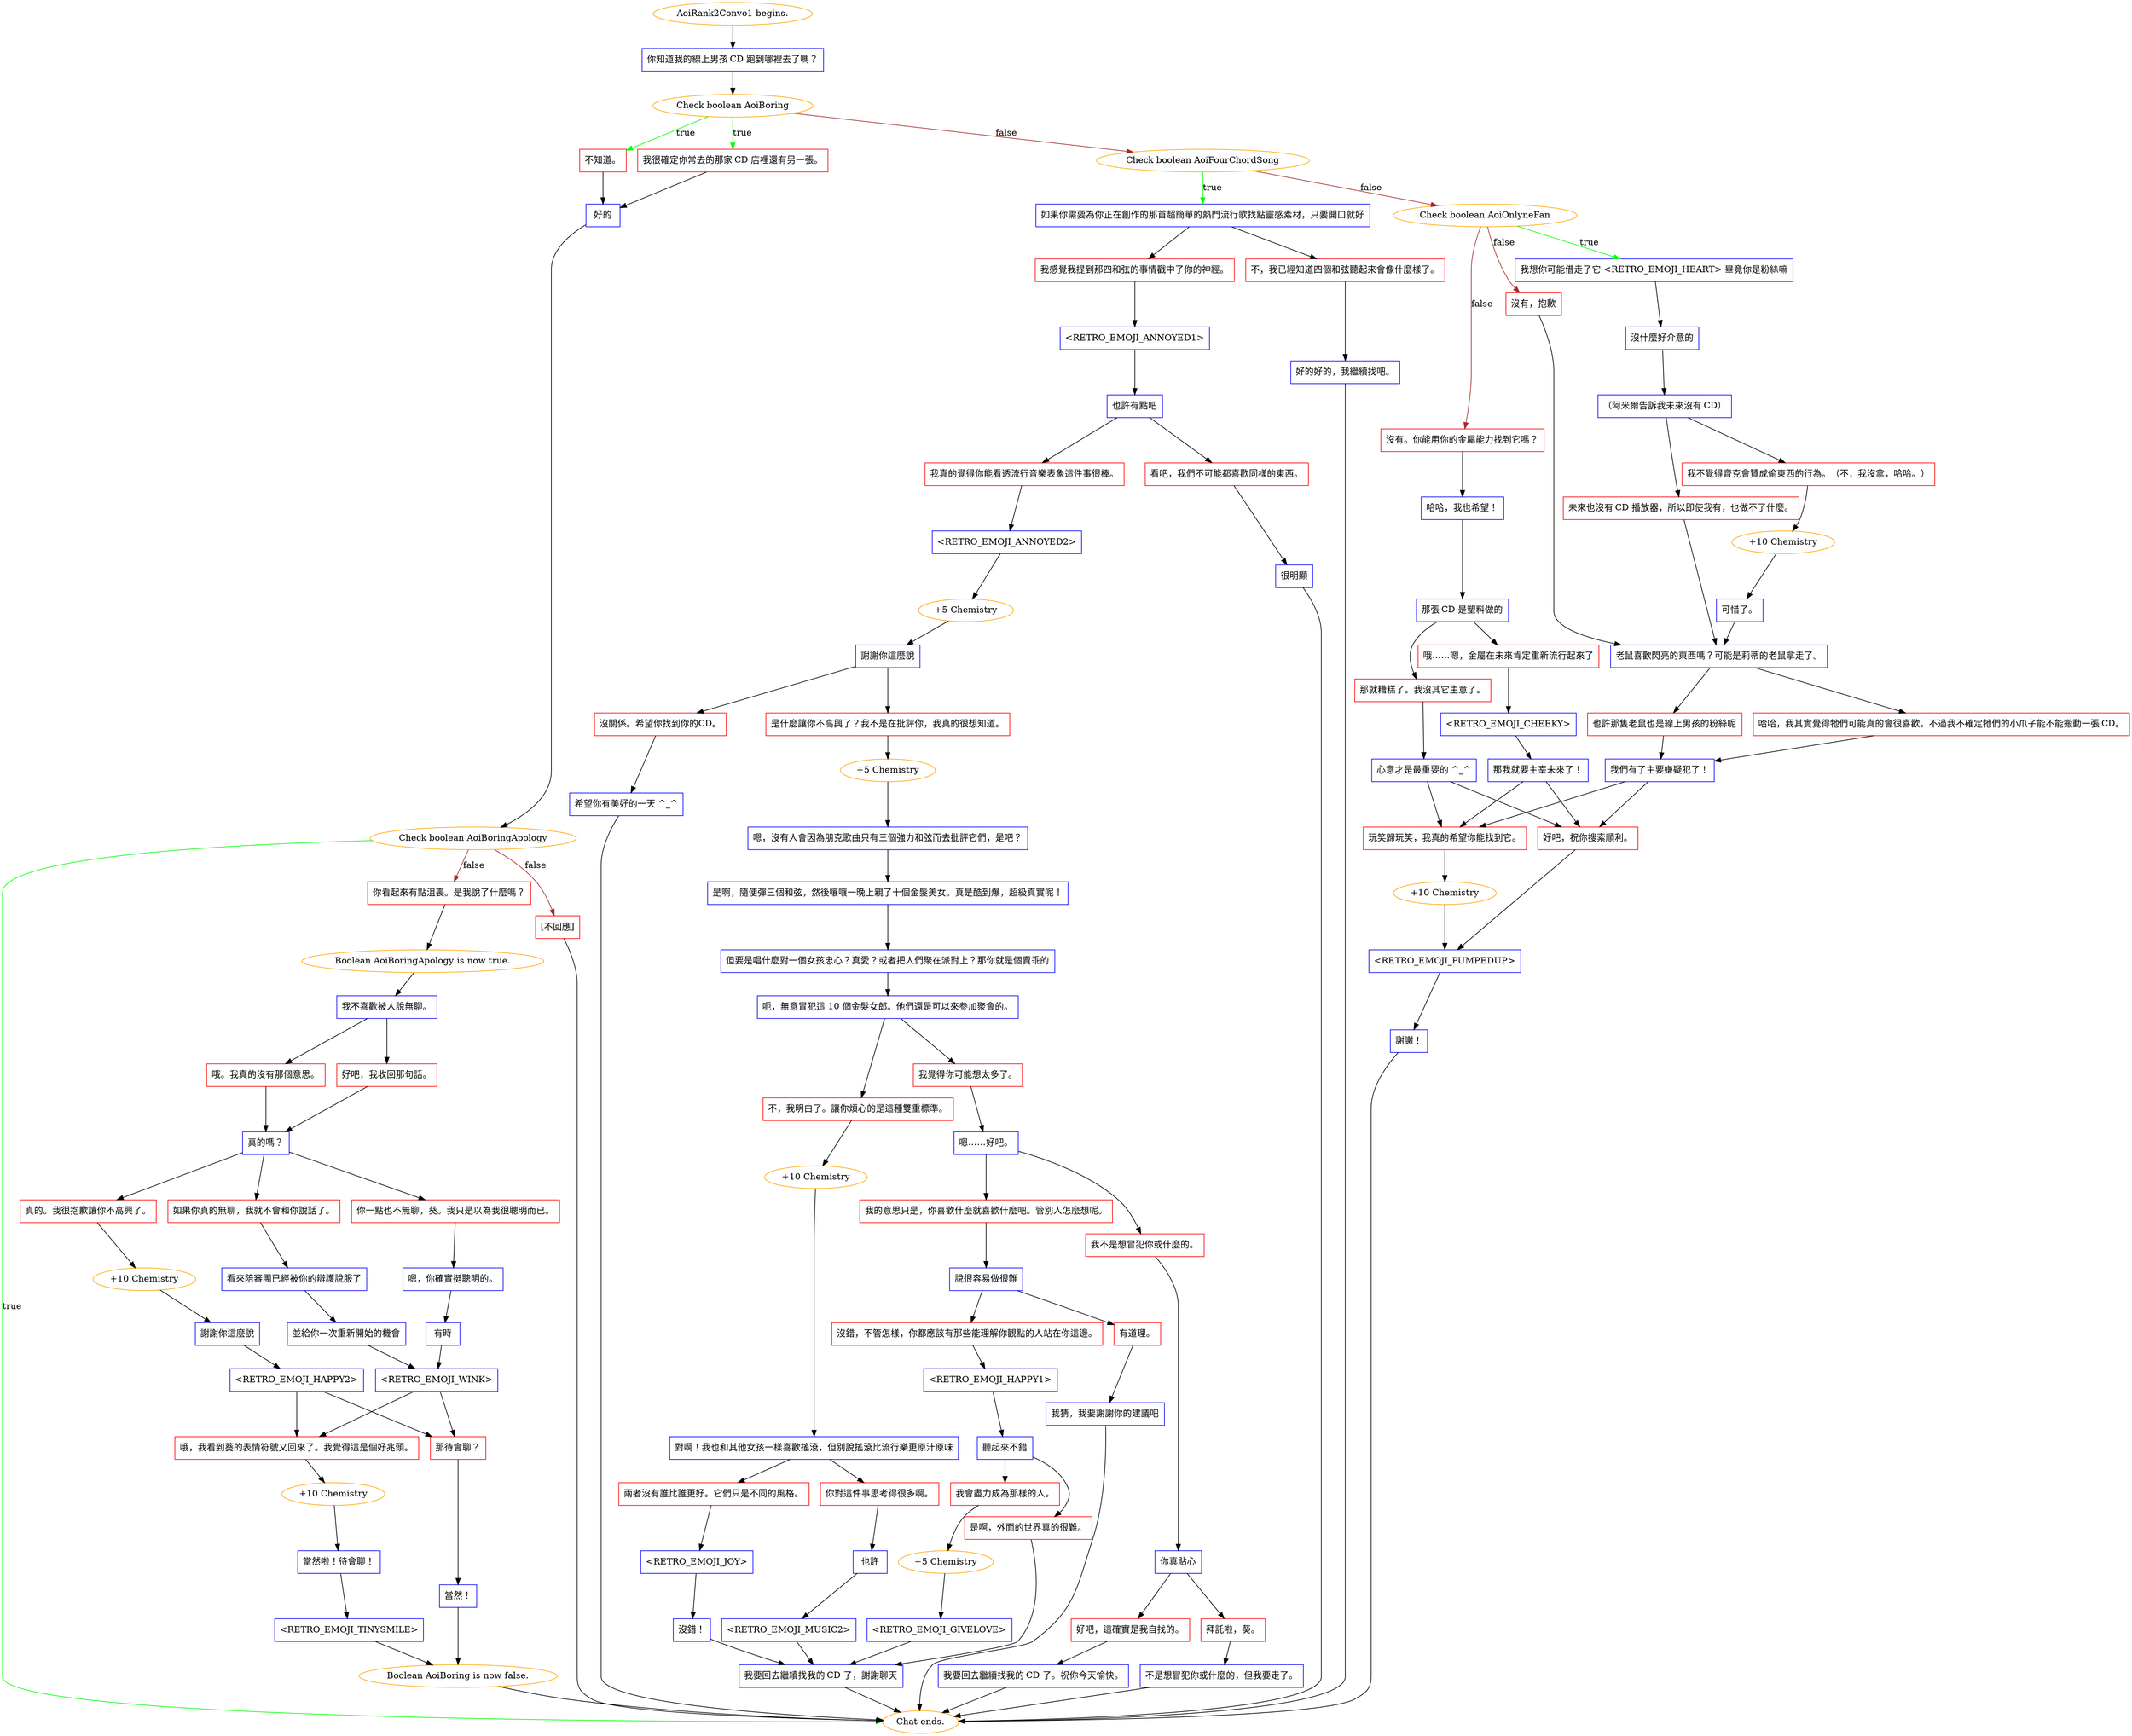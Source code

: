 digraph {
	"AoiRank2Convo1 begins." [color=orange];
		"AoiRank2Convo1 begins." -> j76307142;
	j76307142 [label="你知道我的線上男孩 CD 跑到哪裡去了嗎？",shape=box,color=blue];
		j76307142 -> j1816172345;
	j1816172345 [label="Check boolean AoiBoring",color=orange];
		j1816172345 -> j1291460299 [label=true,color=green];
		j1816172345 -> j3139125733 [label=true,color=green];
		j1816172345 -> j1558244664 [label=false,color=brown];
	j1291460299 [label="不知道。",shape=box,color=red];
		j1291460299 -> j1213494056;
	j3139125733 [label="我很確定你常去的那家 CD 店裡還有另一張。",shape=box,color=red];
		j3139125733 -> j1213494056;
	j1558244664 [label="Check boolean AoiFourChordSong",color=orange];
		j1558244664 -> j157622207 [label=true,color=green];
		j1558244664 -> j482672680 [label=false,color=brown];
	j1213494056 [label="好的",shape=box,color=blue];
		j1213494056 -> j3516684951;
	j157622207 [label="如果你需要為你正在創作的那首超簡單的熱門流行歌找點靈感素材，只要開口就好",shape=box,color=blue];
		j157622207 -> j1952650436;
		j157622207 -> j3848185218;
	j482672680 [label="Check boolean AoiOnlyneFan",color=orange];
		j482672680 -> j688170831 [label=true,color=green];
		j482672680 -> j323777565 [label=false,color=brown];
		j482672680 -> j2040246341 [label=false,color=brown];
	j3516684951 [label="Check boolean AoiBoringApology",color=orange];
		j3516684951 -> "Chat ends." [label=true,color=green];
		j3516684951 -> j3263392142 [label=false,color=brown];
		j3516684951 -> j619371946 [label=false,color=brown];
	j1952650436 [label="我感覺我提到那四和弦的事情戳中了你的神經。",shape=box,color=red];
		j1952650436 -> j387320539;
	j3848185218 [label="不，我已經知道四個和弦聽起來會像什麼樣了。",shape=box,color=red];
		j3848185218 -> j2111248895;
	j688170831 [label="我想你可能借走了它 <RETRO_EMOJI_HEART> 畢竟你是粉絲嘛",shape=box,color=blue];
		j688170831 -> j861513154;
	j323777565 [label="沒有，抱歉",shape=box,color=red];
		j323777565 -> j1014347889;
	j2040246341 [label="沒有。你能用你的金屬能力找到它嗎？",shape=box,color=red];
		j2040246341 -> j2945797952;
	"Chat ends." [color=orange];
	j3263392142 [label="你看起來有點沮喪。是我說了什麼嗎？",shape=box,color=red];
		j3263392142 -> j431538289;
	j619371946 [label="[不回應]",shape=box,color=red];
		j619371946 -> "Chat ends.";
	j387320539 [label="<RETRO_EMOJI_ANNOYED1>",shape=box,color=blue];
		j387320539 -> j737032075;
	j2111248895 [label="好的好的，我繼續找吧。",shape=box,color=blue];
		j2111248895 -> "Chat ends.";
	j861513154 [label="沒什麼好介意的",shape=box,color=blue];
		j861513154 -> j3636219293;
	j1014347889 [label="老鼠喜歡閃亮的東西嗎？可能是莉蒂的老鼠拿走了。",shape=box,color=blue];
		j1014347889 -> j4144225141;
		j1014347889 -> j2812269949;
	j2945797952 [label="哈哈，我也希望！",shape=box,color=blue];
		j2945797952 -> j815623713;
	j431538289 [label="Boolean AoiBoringApology is now true.",color=orange];
		j431538289 -> j986246232;
	j737032075 [label="也許有點吧",shape=box,color=blue];
		j737032075 -> j2647845244;
		j737032075 -> j1853937380;
	j3636219293 [label="（阿米爾告訴我未來沒有 CD）",shape=box,color=blue];
		j3636219293 -> j1509556815;
		j3636219293 -> j1062214256;
	j4144225141 [label="也許那隻老鼠也是線上男孩的粉絲呢",shape=box,color=red];
		j4144225141 -> j1967421853;
	j2812269949 [label="哈哈，我其實覺得牠們可能真的會很喜歡。不過我不確定牠們的小爪子能不能搬動一張 CD。",shape=box,color=red];
		j2812269949 -> j1967421853;
	j815623713 [label="那張 CD 是塑料做的",shape=box,color=blue];
		j815623713 -> j3821034613;
		j815623713 -> j1585047633;
	j986246232 [label="我不喜歡被人說無聊。",shape=box,color=blue];
		j986246232 -> j4154368664;
		j986246232 -> j1344514021;
	j2647845244 [label="我真的覺得你能看透流行音樂表象這件事很棒。",shape=box,color=red];
		j2647845244 -> j3298911441;
	j1853937380 [label="看吧，我們不可能都喜歡同樣的東西。",shape=box,color=red];
		j1853937380 -> j2640187232;
	j1509556815 [label="我不覺得齊克會贊成偷東西的行為。（不，我沒拿，哈哈。）",shape=box,color=red];
		j1509556815 -> j508602807;
	j1062214256 [label="未來也沒有 CD 播放器，所以即使我有，也做不了什麼。",shape=box,color=red];
		j1062214256 -> j1014347889;
	j1967421853 [label="我們有了主要嫌疑犯了！",shape=box,color=blue];
		j1967421853 -> j2976244177;
		j1967421853 -> j2049584307;
	j3821034613 [label="哦……嗯，金屬在未來肯定重新流行起來了",shape=box,color=red];
		j3821034613 -> j1112969478;
	j1585047633 [label="那就糟糕了。我沒其它主意了。",shape=box,color=red];
		j1585047633 -> j2980834919;
	j4154368664 [label="哦。我真的沒有那個意思。",shape=box,color=red];
		j4154368664 -> j1598067815;
	j1344514021 [label="好吧，我收回那句話。",shape=box,color=red];
		j1344514021 -> j1598067815;
	j3298911441 [label="<RETRO_EMOJI_ANNOYED2>",shape=box,color=blue];
		j3298911441 -> j2954378690;
	j2640187232 [label="很明顯",shape=box,color=blue];
		j2640187232 -> "Chat ends.";
	j508602807 [label="+10 Chemistry",color=orange];
		j508602807 -> j1875600492;
	j2976244177 [label="玩笑歸玩笑，我真的希望你能找到它。",shape=box,color=red];
		j2976244177 -> j105412287;
	j2049584307 [label="好吧，祝你搜索順利。",shape=box,color=red];
		j2049584307 -> j246033518;
	j1112969478 [label="<RETRO_EMOJI_CHEEKY>",shape=box,color=blue];
		j1112969478 -> j1633278697;
	j2980834919 [label="心意才是最重要的 ^_^",shape=box,color=blue];
		j2980834919 -> j2976244177;
		j2980834919 -> j2049584307;
	j1598067815 [label="真的嗎？",shape=box,color=blue];
		j1598067815 -> j2977586989;
		j1598067815 -> j3160777835;
		j1598067815 -> j3501508579;
	j2954378690 [label="+5 Chemistry",color=orange];
		j2954378690 -> j3780112187;
	j1875600492 [label="可惜了。",shape=box,color=blue];
		j1875600492 -> j1014347889;
	j105412287 [label="+10 Chemistry",color=orange];
		j105412287 -> j246033518;
	j246033518 [label="<RETRO_EMOJI_PUMPEDUP>",shape=box,color=blue];
		j246033518 -> j96266074;
	j1633278697 [label="那我就要主宰未來了！",shape=box,color=blue];
		j1633278697 -> j2976244177;
		j1633278697 -> j2049584307;
	j2977586989 [label="真的。我很抱歉讓你不高興了。",shape=box,color=red];
		j2977586989 -> j705779492;
	j3160777835 [label="你一點也不無聊，葵。我只是以為我很聰明而已。",shape=box,color=red];
		j3160777835 -> j1257378393;
	j3501508579 [label="如果你真的無聊，我就不會和你說話了。",shape=box,color=red];
		j3501508579 -> j3428626544;
	j3780112187 [label="謝謝你這麼說",shape=box,color=blue];
		j3780112187 -> j1796368373;
		j3780112187 -> j1556989501;
	j96266074 [label="謝謝！",shape=box,color=blue];
		j96266074 -> "Chat ends.";
	j705779492 [label="+10 Chemistry",color=orange];
		j705779492 -> j756401583;
	j1257378393 [label="嗯，你確實挺聰明的。",shape=box,color=blue];
		j1257378393 -> j2492307560;
	j3428626544 [label="看來陪審團已經被你的辯護說服了",shape=box,color=blue];
		j3428626544 -> j3285187943;
	j1796368373 [label="是什麼讓你不高興了？我不是在批評你，我真的很想知道。",shape=box,color=red];
		j1796368373 -> j1504893360;
	j1556989501 [label="沒關係。希望你找到你的CD。",shape=box,color=red];
		j1556989501 -> j1053150676;
	j756401583 [label="謝謝你這麼說",shape=box,color=blue];
		j756401583 -> j3120086048;
	j2492307560 [label="有時",shape=box,color=blue];
		j2492307560 -> j1910168209;
	j3285187943 [label="並給你一次重新開始的機會",shape=box,color=blue];
		j3285187943 -> j1910168209;
	j1504893360 [label="+5 Chemistry",color=orange];
		j1504893360 -> j4038936270;
	j1053150676 [label="希望你有美好的一天 ^_^",shape=box,color=blue];
		j1053150676 -> "Chat ends.";
	j3120086048 [label="<RETRO_EMOJI_HAPPY2>",shape=box,color=blue];
		j3120086048 -> j3045111775;
		j3120086048 -> j1172847548;
	j1910168209 [label="<RETRO_EMOJI_WINK>",shape=box,color=blue];
		j1910168209 -> j3045111775;
		j1910168209 -> j1172847548;
	j4038936270 [label="嗯，沒有人會因為朋克歌曲只有三個強力和弦而去批評它們，是吧？",shape=box,color=blue];
		j4038936270 -> j882290910;
	j3045111775 [label="那待會聊？",shape=box,color=red];
		j3045111775 -> j2041269811;
	j1172847548 [label="哦，我看到葵的表情符號又回來了。我覺得這是個好兆頭。",shape=box,color=red];
		j1172847548 -> j773824079;
	j882290910 [label="是啊，隨便彈三個和弦，然後嚷嚷一晚上親了十個金髮美女。真是酷到爆，超級真實呢！",shape=box,color=blue];
		j882290910 -> j3569231226;
	j2041269811 [label="當然！",shape=box,color=blue];
		j2041269811 -> j1984221796;
	j773824079 [label="+10 Chemistry",color=orange];
		j773824079 -> j3560408034;
	j3569231226 [label="但要是唱什麼對一個女孩忠心？真愛？或者把人們聚在派對上？那你就是個賣乖的",shape=box,color=blue];
		j3569231226 -> j2603629209;
	j1984221796 [label="Boolean AoiBoring is now false.",color=orange];
		j1984221796 -> "Chat ends.";
	j3560408034 [label="當然啦！待會聊！",shape=box,color=blue];
		j3560408034 -> j3248434141;
	j2603629209 [label="呃，無意冒犯這 10 個金髮女郎。他們還是可以來參加聚會的。",shape=box,color=blue];
		j2603629209 -> j1176836701;
		j2603629209 -> j2001395910;
	j3248434141 [label="<RETRO_EMOJI_TINYSMILE>",shape=box,color=blue];
		j3248434141 -> j1984221796;
	j1176836701 [label="不，我明白了。讓你煩心的是這種雙重標準。",shape=box,color=red];
		j1176836701 -> j1841055244;
	j2001395910 [label="我覺得你可能想太多了。",shape=box,color=red];
		j2001395910 -> j3633926227;
	j1841055244 [label="+10 Chemistry",color=orange];
		j1841055244 -> j3619701907;
	j3633926227 [label="嗯……好吧。",shape=box,color=blue];
		j3633926227 -> j2790434624;
		j3633926227 -> j385923421;
	j3619701907 [label="對啊！我也和其他女孩一樣喜歡搖滾，但別說搖滾比流行樂更原汁原味",shape=box,color=blue];
		j3619701907 -> j1957811710;
		j3619701907 -> j861687467;
	j2790434624 [label="我的意思只是，你喜歡什麼就喜歡什麼吧。管別人怎麼想呢。",shape=box,color=red];
		j2790434624 -> j3440302034;
	j385923421 [label="我不是想冒犯你或什麼的。",shape=box,color=red];
		j385923421 -> j306939204;
	j1957811710 [label="兩者沒有誰比誰更好。它們只是不同的風格。",shape=box,color=red];
		j1957811710 -> j2064564325;
	j861687467 [label="你對這件事思考得很多啊。",shape=box,color=red];
		j861687467 -> j2236674463;
	j3440302034 [label="說很容易做很難",shape=box,color=blue];
		j3440302034 -> j4047012768;
		j3440302034 -> j1059664715;
	j306939204 [label="你真貼心",shape=box,color=blue];
		j306939204 -> j169593373;
		j306939204 -> j3443365844;
	j2064564325 [label="<RETRO_EMOJI_JOY>",shape=box,color=blue];
		j2064564325 -> j2034501725;
	j2236674463 [label="也許",shape=box,color=blue];
		j2236674463 -> j2405331258;
	j4047012768 [label="有道理。",shape=box,color=red];
		j4047012768 -> j279717232;
	j1059664715 [label="沒錯，不管怎樣，你都應該有那些能理解你觀點的人站在你這邊。",shape=box,color=red];
		j1059664715 -> j2513094123;
	j169593373 [label="好吧，這確實是我自找的。",shape=box,color=red];
		j169593373 -> j699069941;
	j3443365844 [label="拜託啦，葵。",shape=box,color=red];
		j3443365844 -> j1910277191;
	j2034501725 [label="沒錯！",shape=box,color=blue];
		j2034501725 -> j2609256144;
	j2405331258 [label="<RETRO_EMOJI_MUSIC2>",shape=box,color=blue];
		j2405331258 -> j2609256144;
	j279717232 [label="我猜，我要謝謝你的建議吧",shape=box,color=blue];
		j279717232 -> "Chat ends.";
	j2513094123 [label="<RETRO_EMOJI_HAPPY1>",shape=box,color=blue];
		j2513094123 -> j2037667853;
	j699069941 [label="我要回去繼續找我的 CD 了。祝你今天愉快。",shape=box,color=blue];
		j699069941 -> "Chat ends.";
	j1910277191 [label="不是想冒犯你或什麼的，但我要走了。",shape=box,color=blue];
		j1910277191 -> "Chat ends.";
	j2609256144 [label="我要回去繼續找我的 CD 了，謝謝聊天",shape=box,color=blue];
		j2609256144 -> "Chat ends.";
	j2037667853 [label="聽起來不錯",shape=box,color=blue];
		j2037667853 -> j4238357000;
		j2037667853 -> j2963627032;
	j4238357000 [label="我會盡力成為那樣的人。",shape=box,color=red];
		j4238357000 -> j791412580;
	j2963627032 [label="是啊，外面的世界真的很難。",shape=box,color=red];
		j2963627032 -> j2609256144;
	j791412580 [label="+5 Chemistry",color=orange];
		j791412580 -> j2760955218;
	j2760955218 [label="<RETRO_EMOJI_GIVELOVE>",shape=box,color=blue];
		j2760955218 -> j2609256144;
}